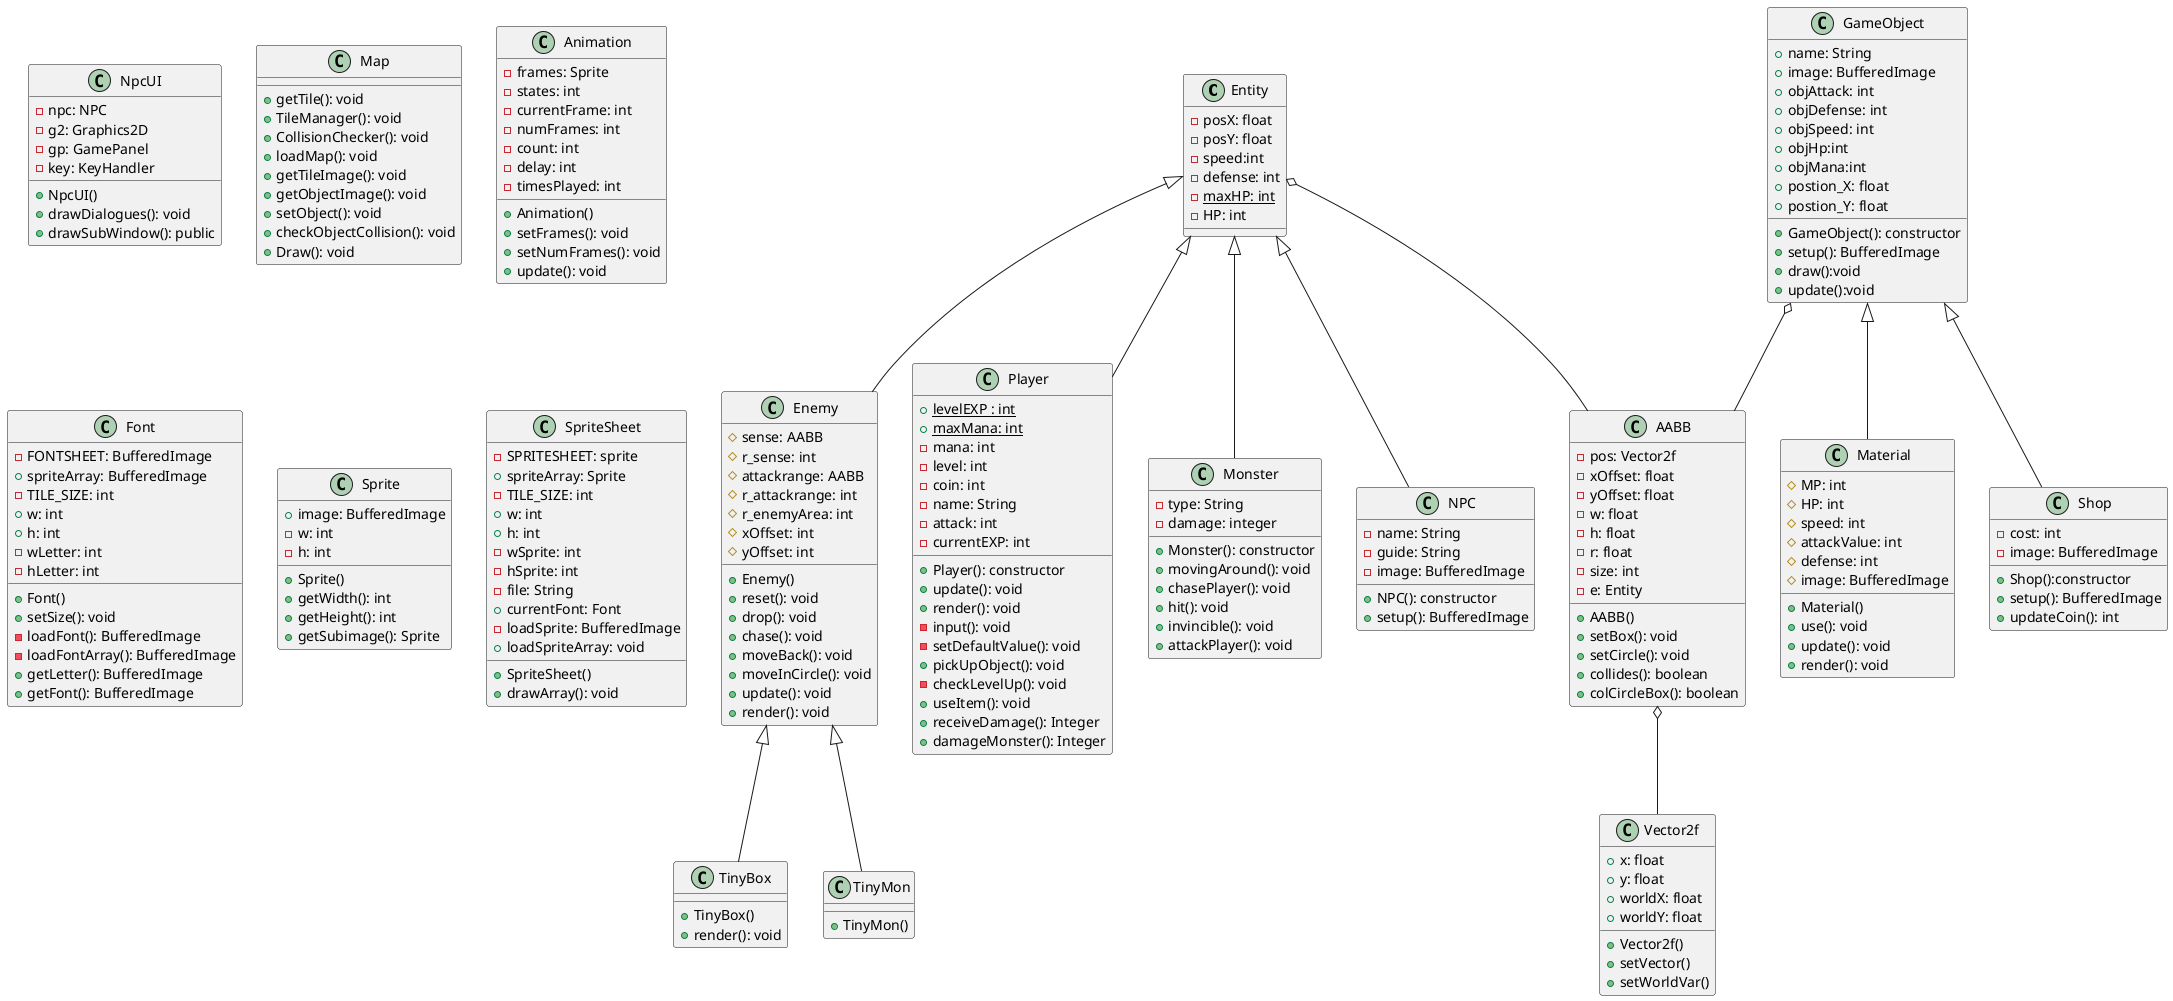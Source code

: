 @startuml
    class Entity{
        - posX: float
        - posY: float
        - speed:int
        - defense: int
        {static} - maxHP: int
        - HP: int
    }
    class Enemy extends Entity{
        # sense: AABB
        # r_sense: int
        # attackrange: AABB 
        # r_attackrange: int
        # r_enemyArea: int
        # xOffset: int
        # yOffset: int
        + Enemy()
        + reset(): void
        + drop(): void
        + chase(): void
        + moveBack(): void
        + moveInCircle(): void
        + update(): void
        + render(): void
    }
    class TinyBox extends Enemy{
        + TinyBox()
        + render(): void
    }
    class TinyMon extends Enemy{
        + TinyMon()
    }
    class Player{
        + Player(): constructor
        + update(): void
        + render(): void 
        - input(): void 
        - setDefaultValue(): void 
        + pickUpObject(): void 
        - checkLevelUp(): void 
        + useItem(): void 
        + receiveDamage(): Integer
        + damageMonster(): Integer
        {static} + levelEXP : int
        {static} + maxMana: int
        - mana: int
        - level: int
        - coin: int
        - name: String
        - attack: int
        - currentEXP: int
    }
    class Monster{
        - type: String
        - damage: integer
        + Monster(): constructor
        + movingAround(): void
        + chasePlayer(): void
        + hit(): void
        + invincible(): void
        + attackPlayer(): void
    }
    class GameObject{
        + name: String
        + image: BufferedImage
        + objAttack: int
        + objDefense: int
        + objSpeed: int
        + objHp:int
        + objMana:int
        + postion_X: float
        + postion_Y: float
        + GameObject(): constructor
        + setup(): BufferedImage 
        + draw():void
        + update():void
    }
    class Material extends GameObject{
        # MP: int
        # HP: int
        # speed: int
        # attackValue: int
        # defense: int
        # image: BufferedImage
        + Material()
        + use(): void
        + update(): void
        + render(): void
    }
    class NPC{
        - name: String
        - guide: String
        - image: BufferedImage
        + NPC(): constructor
        + setup(): BufferedImage 
    }
    class NpcUI {
        - npc: NPC
        - g2: Graphics2D
        - gp: GamePanel
        - key: KeyHandler
        + NpcUI()
        + drawDialogues(): void
        + drawSubWindow(): public

    }
    class Shop{
        - cost: int
        - image: BufferedImage
        + Shop():constructor
        + setup(): BufferedImage
        + updateCoin(): int
    }
    class Map{
        + getTile(): void
        + TileManager(): void
        + CollisionChecker(): void
        + loadMap(): void
        + getTileImage(): void
        + getObjectImage(): void
        + setObject(): void
        + checkObjectCollision(): void
        + Draw(): void
    }
    class Animation{
        - frames: Sprite
        - states: int
        - currentFrame: int
        - numFrames: int
        - count: int
        - delay: int
        - timesPlayed: int
        + Animation()
        + setFrames(): void
        + setNumFrames(): void
        + update(): void
    }
    class Font{
        - FONTSHEET: BufferedImage
        + spriteArray: BufferedImage
        - TILE_SIZE: int
        + w: int
        + h: int
        - wLetter: int
        - hLetter: int
        + Font()
        + setSize(): void
        - loadFont(): BufferedImage
        - loadFontArray(): BufferedImage
        + getLetter(): BufferedImage
        + getFont(): BufferedImage
    }
    class Sprite{
        + image: BufferedImage
        - w: int
        - h: int
        + Sprite()
        + getWidth(): int
        + getHeight(): int
        + getSubimage(): Sprite
    }
    class SpriteSheet{
        - SPRITESHEET: sprite
        + spriteArray: Sprite
        - TILE_SIZE: int
        + w: int
        + h: int
        - wSprite: int
        - hSprite: int
        - file: String
        + currentFont: Font
        + SpriteSheet()
        - loadSprite: BufferedImage
        + loadSpriteArray: void
        + drawArray(): void
    }
    class AABB {
        - pos: Vector2f
        - xOffset: float
        - yOffset: float
        - w: float
        - h: float
        - r: float
        - size: int
        - e: Entity
        + AABB()
        + setBox(): void
        + setCircle(): void
        + collides(): boolean
        + colCircleBox(): boolean
    }
    class Vector2f{
        + x: float
        + y: float
        + worldX: float
        + worldY: float
        + Vector2f()
        + setVector()
        + setWorldVar()
    }
    GameObject <|-- Shop
    Entity <|-- Player
    Entity <|-- Monster
    Entity <|-- NPC
    GameObject o-- AABB
    Entity o-- AABB
    AABB o-- Vector2f


@enduml